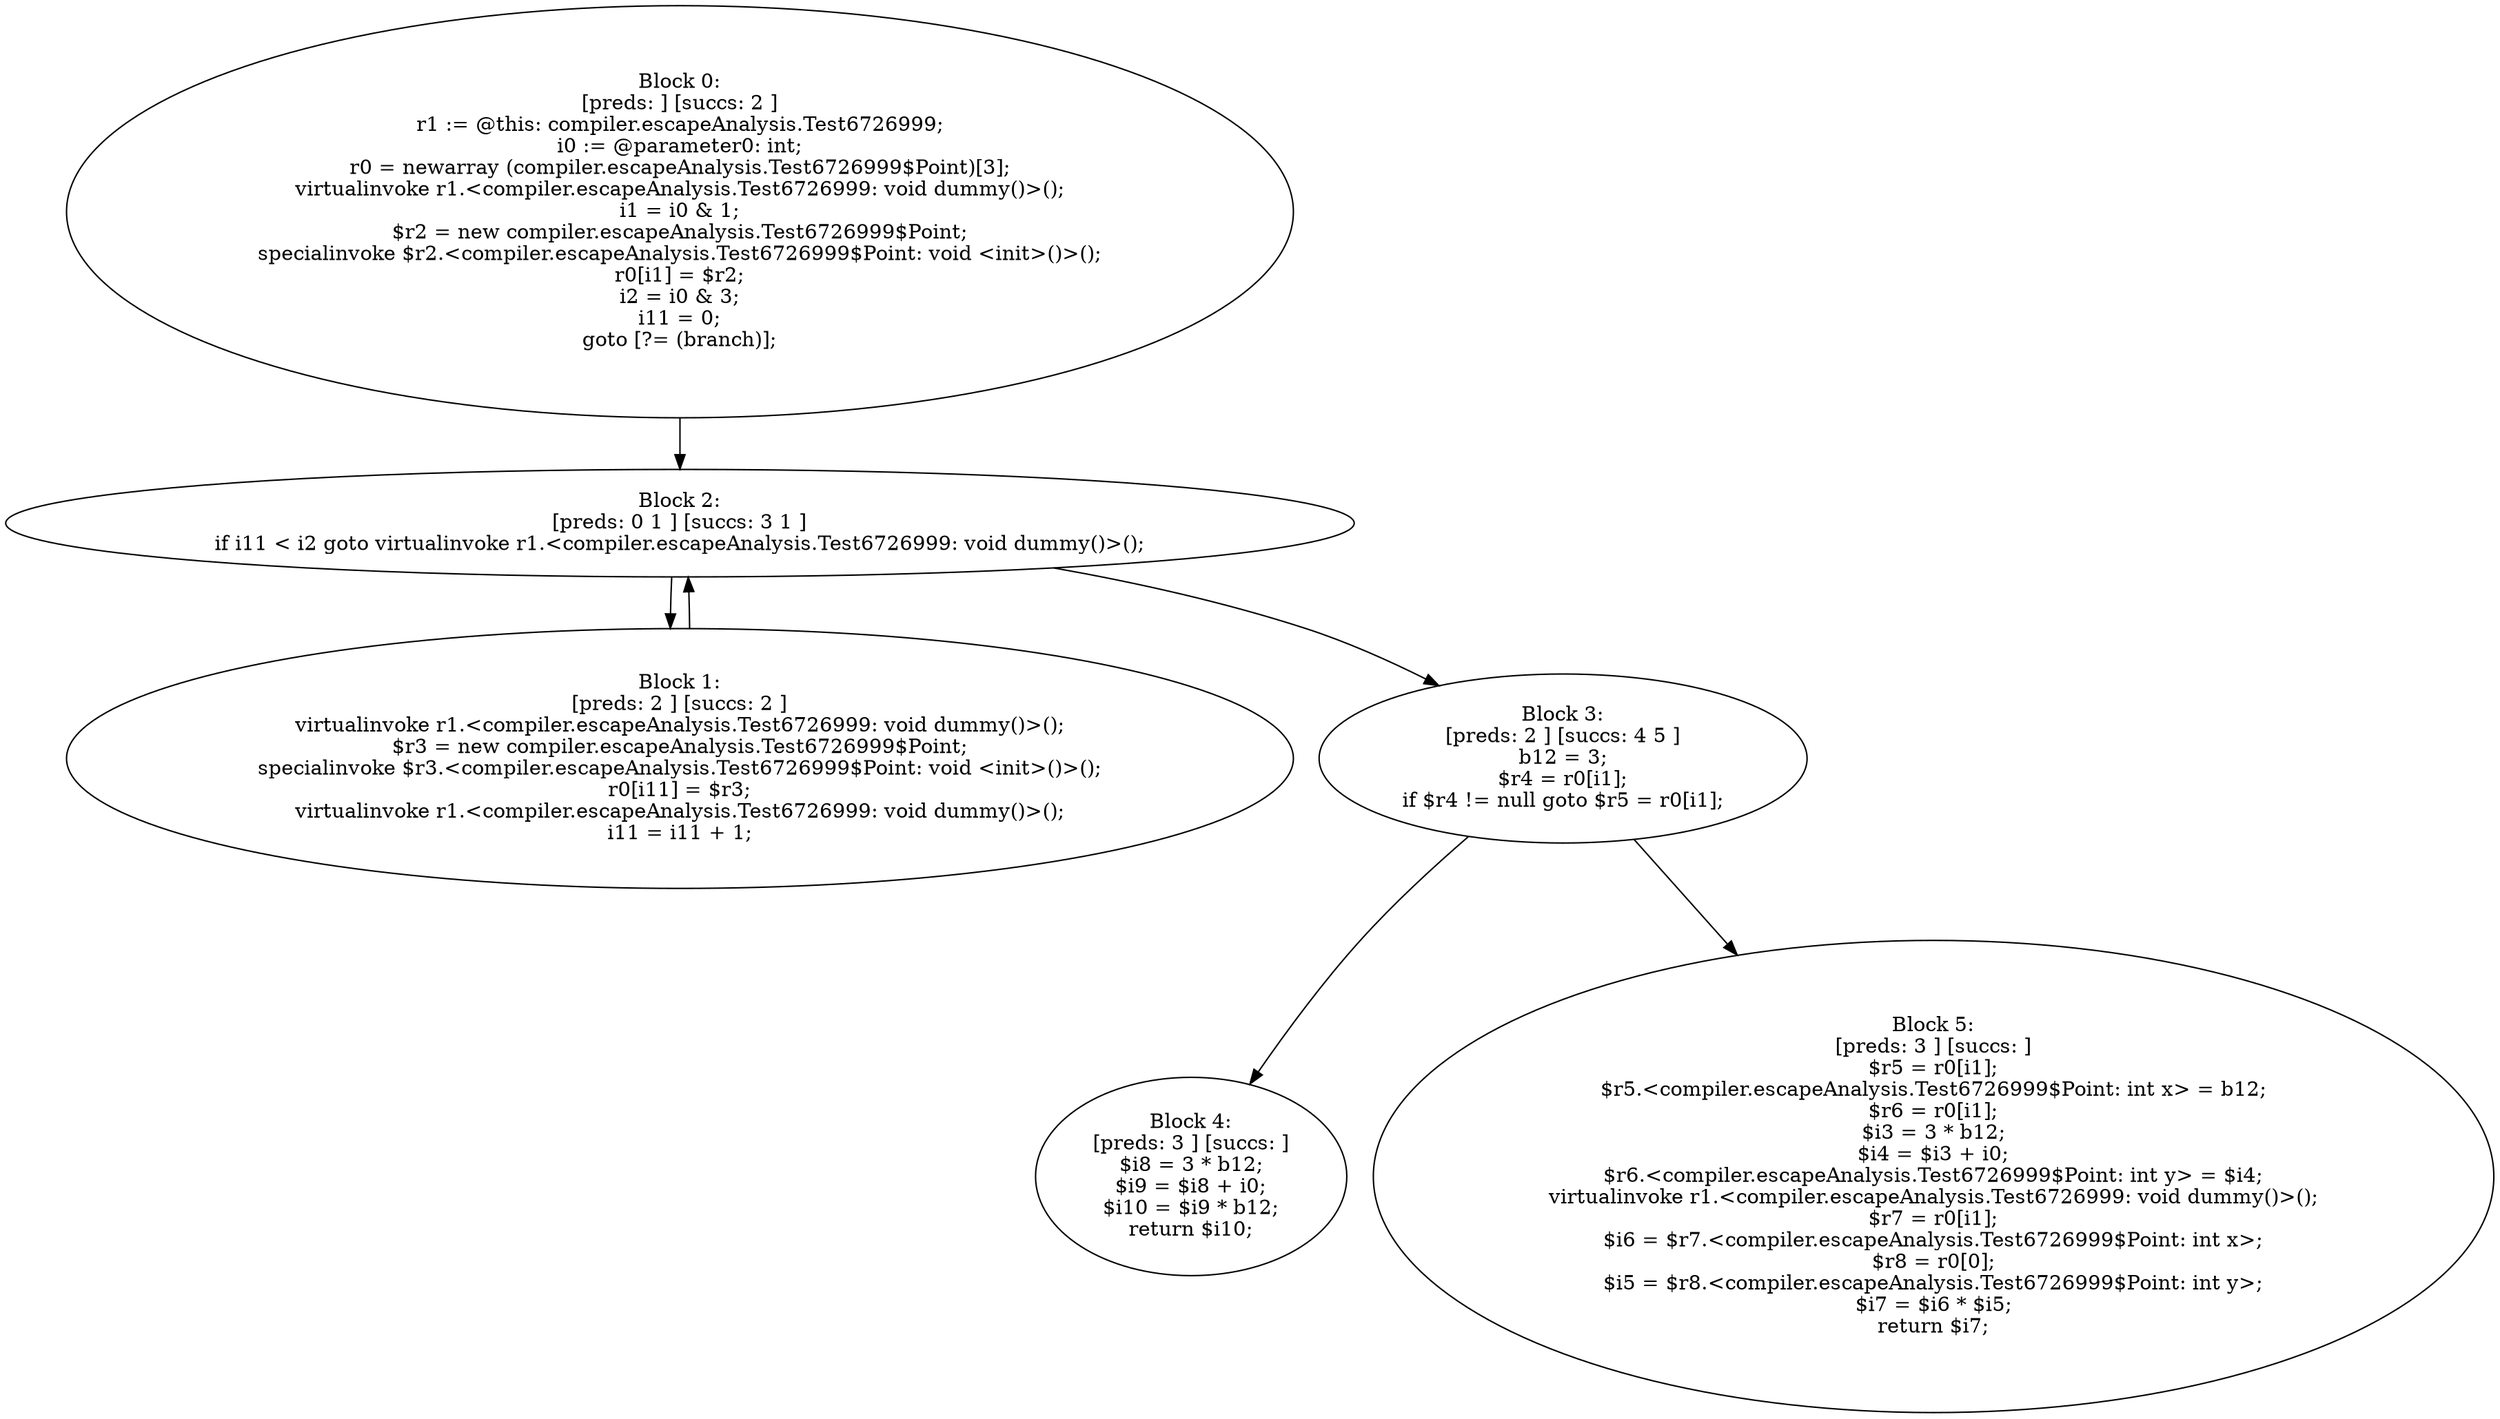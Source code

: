 digraph "unitGraph" {
    "Block 0:
[preds: ] [succs: 2 ]
r1 := @this: compiler.escapeAnalysis.Test6726999;
i0 := @parameter0: int;
r0 = newarray (compiler.escapeAnalysis.Test6726999$Point)[3];
virtualinvoke r1.<compiler.escapeAnalysis.Test6726999: void dummy()>();
i1 = i0 & 1;
$r2 = new compiler.escapeAnalysis.Test6726999$Point;
specialinvoke $r2.<compiler.escapeAnalysis.Test6726999$Point: void <init>()>();
r0[i1] = $r2;
i2 = i0 & 3;
i11 = 0;
goto [?= (branch)];
"
    "Block 1:
[preds: 2 ] [succs: 2 ]
virtualinvoke r1.<compiler.escapeAnalysis.Test6726999: void dummy()>();
$r3 = new compiler.escapeAnalysis.Test6726999$Point;
specialinvoke $r3.<compiler.escapeAnalysis.Test6726999$Point: void <init>()>();
r0[i11] = $r3;
virtualinvoke r1.<compiler.escapeAnalysis.Test6726999: void dummy()>();
i11 = i11 + 1;
"
    "Block 2:
[preds: 0 1 ] [succs: 3 1 ]
if i11 < i2 goto virtualinvoke r1.<compiler.escapeAnalysis.Test6726999: void dummy()>();
"
    "Block 3:
[preds: 2 ] [succs: 4 5 ]
b12 = 3;
$r4 = r0[i1];
if $r4 != null goto $r5 = r0[i1];
"
    "Block 4:
[preds: 3 ] [succs: ]
$i8 = 3 * b12;
$i9 = $i8 + i0;
$i10 = $i9 * b12;
return $i10;
"
    "Block 5:
[preds: 3 ] [succs: ]
$r5 = r0[i1];
$r5.<compiler.escapeAnalysis.Test6726999$Point: int x> = b12;
$r6 = r0[i1];
$i3 = 3 * b12;
$i4 = $i3 + i0;
$r6.<compiler.escapeAnalysis.Test6726999$Point: int y> = $i4;
virtualinvoke r1.<compiler.escapeAnalysis.Test6726999: void dummy()>();
$r7 = r0[i1];
$i6 = $r7.<compiler.escapeAnalysis.Test6726999$Point: int x>;
$r8 = r0[0];
$i5 = $r8.<compiler.escapeAnalysis.Test6726999$Point: int y>;
$i7 = $i6 * $i5;
return $i7;
"
    "Block 0:
[preds: ] [succs: 2 ]
r1 := @this: compiler.escapeAnalysis.Test6726999;
i0 := @parameter0: int;
r0 = newarray (compiler.escapeAnalysis.Test6726999$Point)[3];
virtualinvoke r1.<compiler.escapeAnalysis.Test6726999: void dummy()>();
i1 = i0 & 1;
$r2 = new compiler.escapeAnalysis.Test6726999$Point;
specialinvoke $r2.<compiler.escapeAnalysis.Test6726999$Point: void <init>()>();
r0[i1] = $r2;
i2 = i0 & 3;
i11 = 0;
goto [?= (branch)];
"->"Block 2:
[preds: 0 1 ] [succs: 3 1 ]
if i11 < i2 goto virtualinvoke r1.<compiler.escapeAnalysis.Test6726999: void dummy()>();
";
    "Block 1:
[preds: 2 ] [succs: 2 ]
virtualinvoke r1.<compiler.escapeAnalysis.Test6726999: void dummy()>();
$r3 = new compiler.escapeAnalysis.Test6726999$Point;
specialinvoke $r3.<compiler.escapeAnalysis.Test6726999$Point: void <init>()>();
r0[i11] = $r3;
virtualinvoke r1.<compiler.escapeAnalysis.Test6726999: void dummy()>();
i11 = i11 + 1;
"->"Block 2:
[preds: 0 1 ] [succs: 3 1 ]
if i11 < i2 goto virtualinvoke r1.<compiler.escapeAnalysis.Test6726999: void dummy()>();
";
    "Block 2:
[preds: 0 1 ] [succs: 3 1 ]
if i11 < i2 goto virtualinvoke r1.<compiler.escapeAnalysis.Test6726999: void dummy()>();
"->"Block 3:
[preds: 2 ] [succs: 4 5 ]
b12 = 3;
$r4 = r0[i1];
if $r4 != null goto $r5 = r0[i1];
";
    "Block 2:
[preds: 0 1 ] [succs: 3 1 ]
if i11 < i2 goto virtualinvoke r1.<compiler.escapeAnalysis.Test6726999: void dummy()>();
"->"Block 1:
[preds: 2 ] [succs: 2 ]
virtualinvoke r1.<compiler.escapeAnalysis.Test6726999: void dummy()>();
$r3 = new compiler.escapeAnalysis.Test6726999$Point;
specialinvoke $r3.<compiler.escapeAnalysis.Test6726999$Point: void <init>()>();
r0[i11] = $r3;
virtualinvoke r1.<compiler.escapeAnalysis.Test6726999: void dummy()>();
i11 = i11 + 1;
";
    "Block 3:
[preds: 2 ] [succs: 4 5 ]
b12 = 3;
$r4 = r0[i1];
if $r4 != null goto $r5 = r0[i1];
"->"Block 4:
[preds: 3 ] [succs: ]
$i8 = 3 * b12;
$i9 = $i8 + i0;
$i10 = $i9 * b12;
return $i10;
";
    "Block 3:
[preds: 2 ] [succs: 4 5 ]
b12 = 3;
$r4 = r0[i1];
if $r4 != null goto $r5 = r0[i1];
"->"Block 5:
[preds: 3 ] [succs: ]
$r5 = r0[i1];
$r5.<compiler.escapeAnalysis.Test6726999$Point: int x> = b12;
$r6 = r0[i1];
$i3 = 3 * b12;
$i4 = $i3 + i0;
$r6.<compiler.escapeAnalysis.Test6726999$Point: int y> = $i4;
virtualinvoke r1.<compiler.escapeAnalysis.Test6726999: void dummy()>();
$r7 = r0[i1];
$i6 = $r7.<compiler.escapeAnalysis.Test6726999$Point: int x>;
$r8 = r0[0];
$i5 = $r8.<compiler.escapeAnalysis.Test6726999$Point: int y>;
$i7 = $i6 * $i5;
return $i7;
";
}
